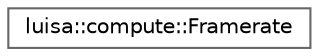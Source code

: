 digraph "类继承关系图"
{
 // LATEX_PDF_SIZE
  bgcolor="transparent";
  edge [fontname=Helvetica,fontsize=10,labelfontname=Helvetica,labelfontsize=10];
  node [fontname=Helvetica,fontsize=10,shape=box,height=0.2,width=0.4];
  rankdir="LR";
  Node0 [id="Node000000",label="luisa::compute::Framerate",height=0.2,width=0.4,color="grey40", fillcolor="white", style="filled",URL="$classluisa_1_1compute_1_1_framerate.html",tooltip=" "];
}
